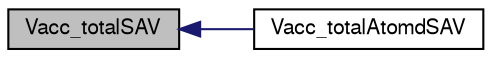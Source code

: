 digraph "Vacc_totalSAV"
{
  edge [fontname="FreeSans",fontsize="10",labelfontname="FreeSans",labelfontsize="10"];
  node [fontname="FreeSans",fontsize="10",shape=record];
  rankdir="LR";
  Node1 [label="Vacc_totalSAV",height=0.2,width=0.4,color="black", fillcolor="grey75", style="filled" fontcolor="black"];
  Node1 -> Node2 [dir="back",color="midnightblue",fontsize="10",style="solid",fontname="FreeSans"];
  Node2 [label="Vacc_totalAtomdSAV",height=0.2,width=0.4,color="black", fillcolor="white", style="filled",URL="$group___vacc.html#ga2f0ab2c1092a991c401dca0836a5a084",tooltip="Total solvent accessible volume."];
}
